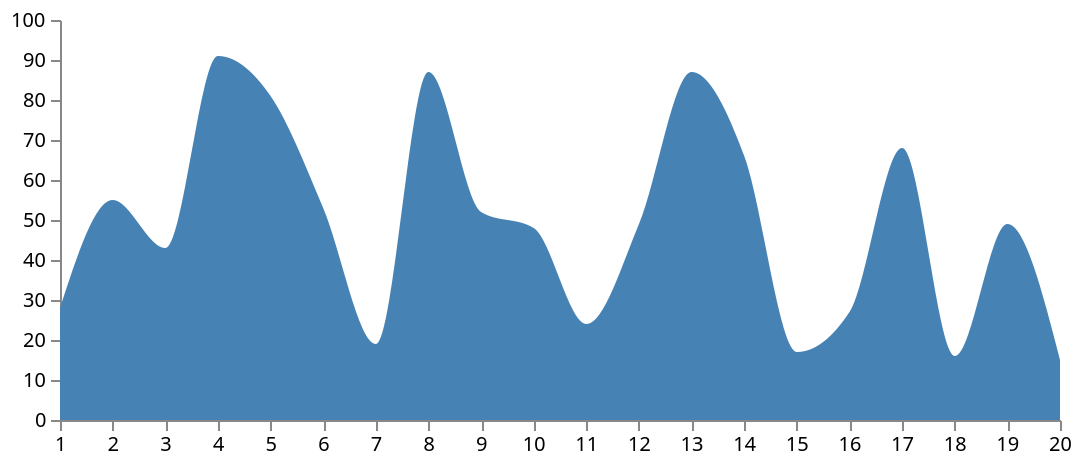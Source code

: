 {
    "$schema": "https://vega.github.io/schema/vega/v4.json",
    "width": 500,
    "height": 200,
    "padding": 5,
    
    "signals": [
        {
            "name": "interpolate",
            "value": "monotone",
            "bind": {
                "input": "select",
                "options": [
                    "basis",
                    "cardinal",
                    "catmull-rom",
                    "linear",
                    "monotone",
                    "natural",
                    "step",
                    "step-after",
                    "step-before"
                ]
            }
        }
    ],
    
    "data": [
        {
            "name": "table",
            "values": [
                {"u": 1,  "v": 28}, {"u": 2,  "v": 55},
                {"u": 3,  "v": 43}, {"u": 4,  "v": 91},
                {"u": 5,  "v": 81}, {"u": 6,  "v": 53},
                {"u": 7,  "v": 19}, {"u": 8,  "v": 87},
                {"u": 9,  "v": 52}, {"u": 10, "v": 48},
                {"u": 11, "v": 24}, {"u": 12, "v": 49},
                {"u": 13, "v": 87}, {"u": 14, "v": 66},
                {"u": 15, "v": 17}, {"u": 16, "v": 27},
                {"u": 17, "v": 68}, {"u": 18, "v": 16},
                {"u": 19, "v": 49}, {"u": 20, "v": 15}
            ]
        }
    ],
    
    "scales": [
        {
            "name": "xscale",
            "type": "linear",
            "range": "width",
            "zero": false,
            "domain": {"data": "table", "field": "u"}
        },
        {
            "name": "yscale",
            "type": "linear",
            "range": "height",
            "nice": true,
            "zero": true,
            "domain": {"data": "table", "field": "v"}
        }
    ],
    
    "axes": [
        {"orient": "bottom", "scale": "xscale", "tickCount": 20},
        {"orient": "left", "scale": "yscale"}
    ],
    
    "marks": [
        {
            "type": "area",
            "from": {"data": "table"},
            "encode": {
                "enter": {
                    "x": {"scale": "xscale", "field": "u"},
                    "y": {"scale": "yscale", "field": "v"},
                    "y2": {"scale": "yscale", "value": 0},
                    "fill": {"value": "steelblue"}
                },
                "update": {
                    "interpolate": {"signal": "interpolate"},
                    "fillOpacity": {"value": 1}
                },
                "hover": {
                    "fillOpacity": {"value": 0.5}
                }
            }
        }
    ]
}


